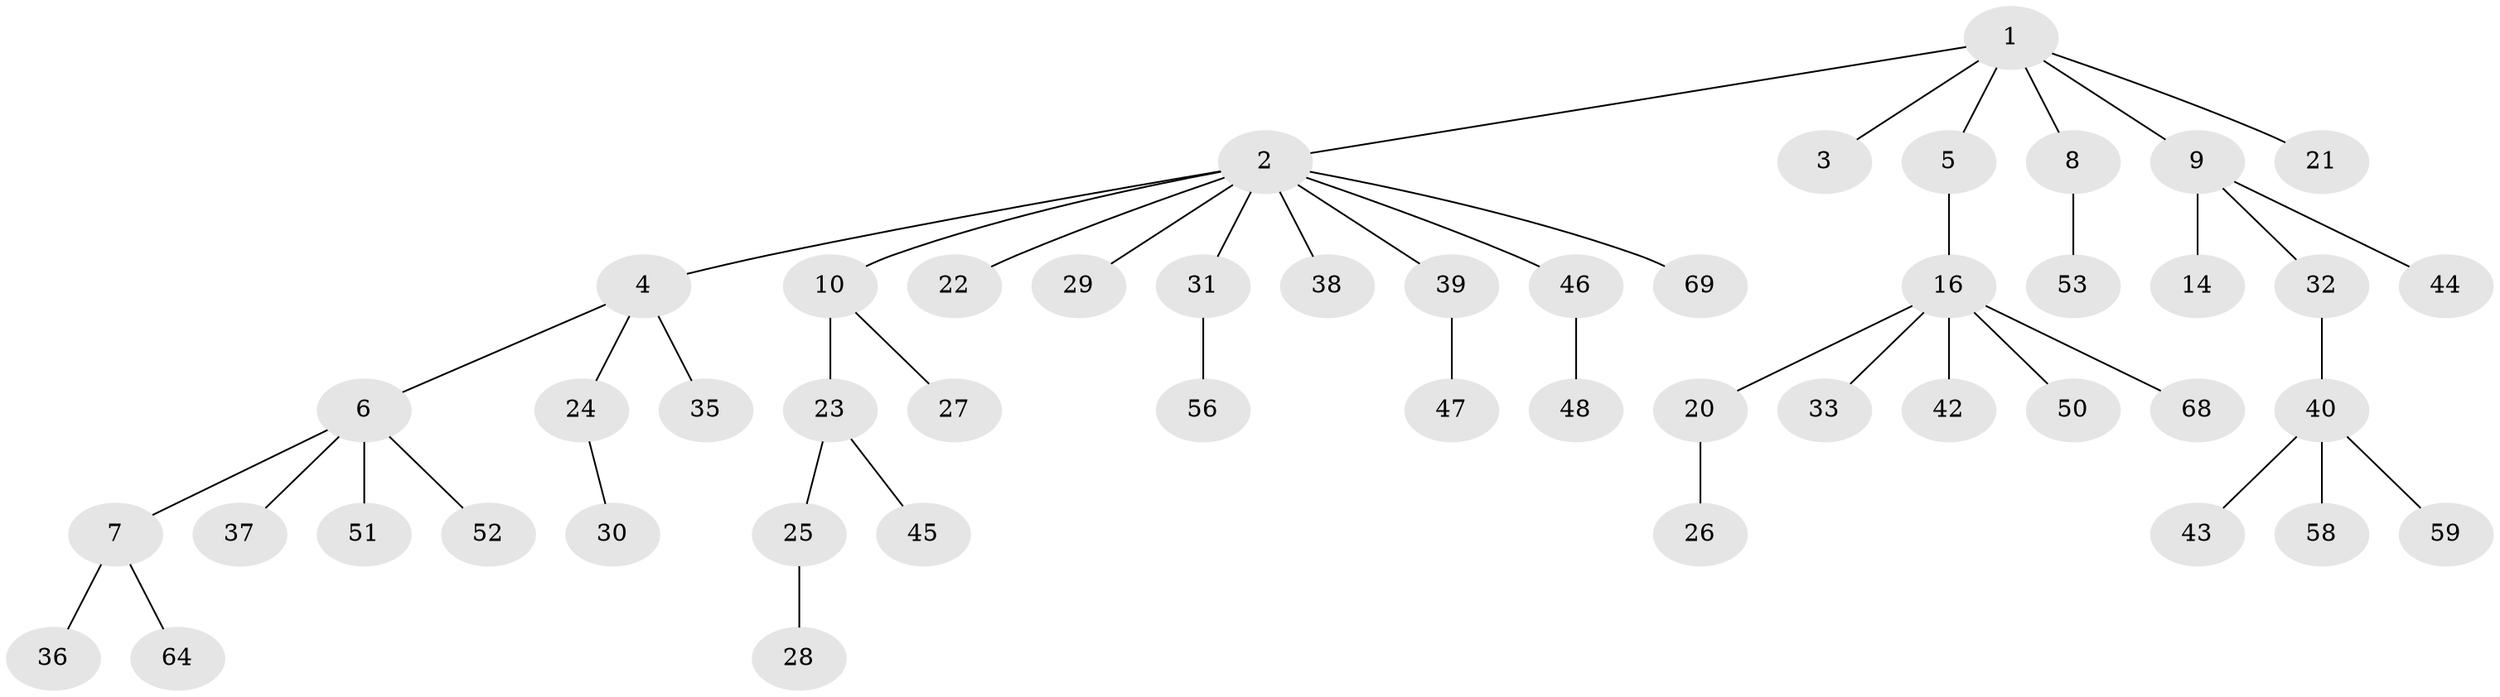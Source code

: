 // Generated by graph-tools (version 1.1) at 2025/24/03/03/25 07:24:05]
// undirected, 49 vertices, 48 edges
graph export_dot {
graph [start="1"]
  node [color=gray90,style=filled];
  1 [super="+18"];
  2 [super="+11"];
  3;
  4;
  5 [super="+13"];
  6 [super="+12"];
  7 [super="+17"];
  8;
  9 [super="+70"];
  10 [super="+15"];
  14;
  16 [super="+19"];
  20 [super="+49"];
  21;
  22;
  23 [super="+54"];
  24 [super="+55"];
  25 [super="+41"];
  26;
  27;
  28 [super="+34"];
  29;
  30 [super="+57"];
  31 [super="+63"];
  32;
  33 [super="+62"];
  35;
  36 [super="+65"];
  37;
  38 [super="+60"];
  39;
  40;
  42;
  43;
  44;
  45;
  46;
  47;
  48;
  50 [super="+67"];
  51;
  52;
  53 [super="+61"];
  56;
  58 [super="+66"];
  59;
  64;
  68;
  69;
  1 -- 2;
  1 -- 3;
  1 -- 5;
  1 -- 8;
  1 -- 9;
  1 -- 21;
  2 -- 4;
  2 -- 10;
  2 -- 22;
  2 -- 31;
  2 -- 69;
  2 -- 38;
  2 -- 39;
  2 -- 29;
  2 -- 46;
  4 -- 6;
  4 -- 24;
  4 -- 35;
  5 -- 16;
  6 -- 7;
  6 -- 51;
  6 -- 52;
  6 -- 37;
  7 -- 36;
  7 -- 64;
  8 -- 53;
  9 -- 14;
  9 -- 32;
  9 -- 44;
  10 -- 23;
  10 -- 27;
  16 -- 33;
  16 -- 42;
  16 -- 50;
  16 -- 20;
  16 -- 68;
  20 -- 26;
  23 -- 25;
  23 -- 45;
  24 -- 30;
  25 -- 28;
  31 -- 56;
  32 -- 40;
  39 -- 47;
  40 -- 43;
  40 -- 58;
  40 -- 59;
  46 -- 48;
}
